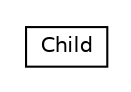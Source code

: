 #!/usr/local/bin/dot
#
# Class diagram 
# Generated by UMLGraph version R5_6_6-8-g8d7759 (http://www.umlgraph.org/)
#

digraph G {
	edge [fontname="Helvetica",fontsize=10,labelfontname="Helvetica",labelfontsize=10];
	node [fontname="Helvetica",fontsize=10,shape=plaintext];
	nodesep=0.25;
	ranksep=0.5;
	// org.dayatang.dsmonitor.domain.Child
	c10550 [label=<<table title="org.dayatang.dsmonitor.domain.Child" border="0" cellborder="1" cellspacing="0" cellpadding="2" port="p" href="./Child.html">
		<tr><td><table border="0" cellspacing="0" cellpadding="1">
<tr><td align="center" balign="center"> Child </td></tr>
		</table></td></tr>
		</table>>, URL="./Child.html", fontname="Helvetica", fontcolor="black", fontsize=10.0];
}

